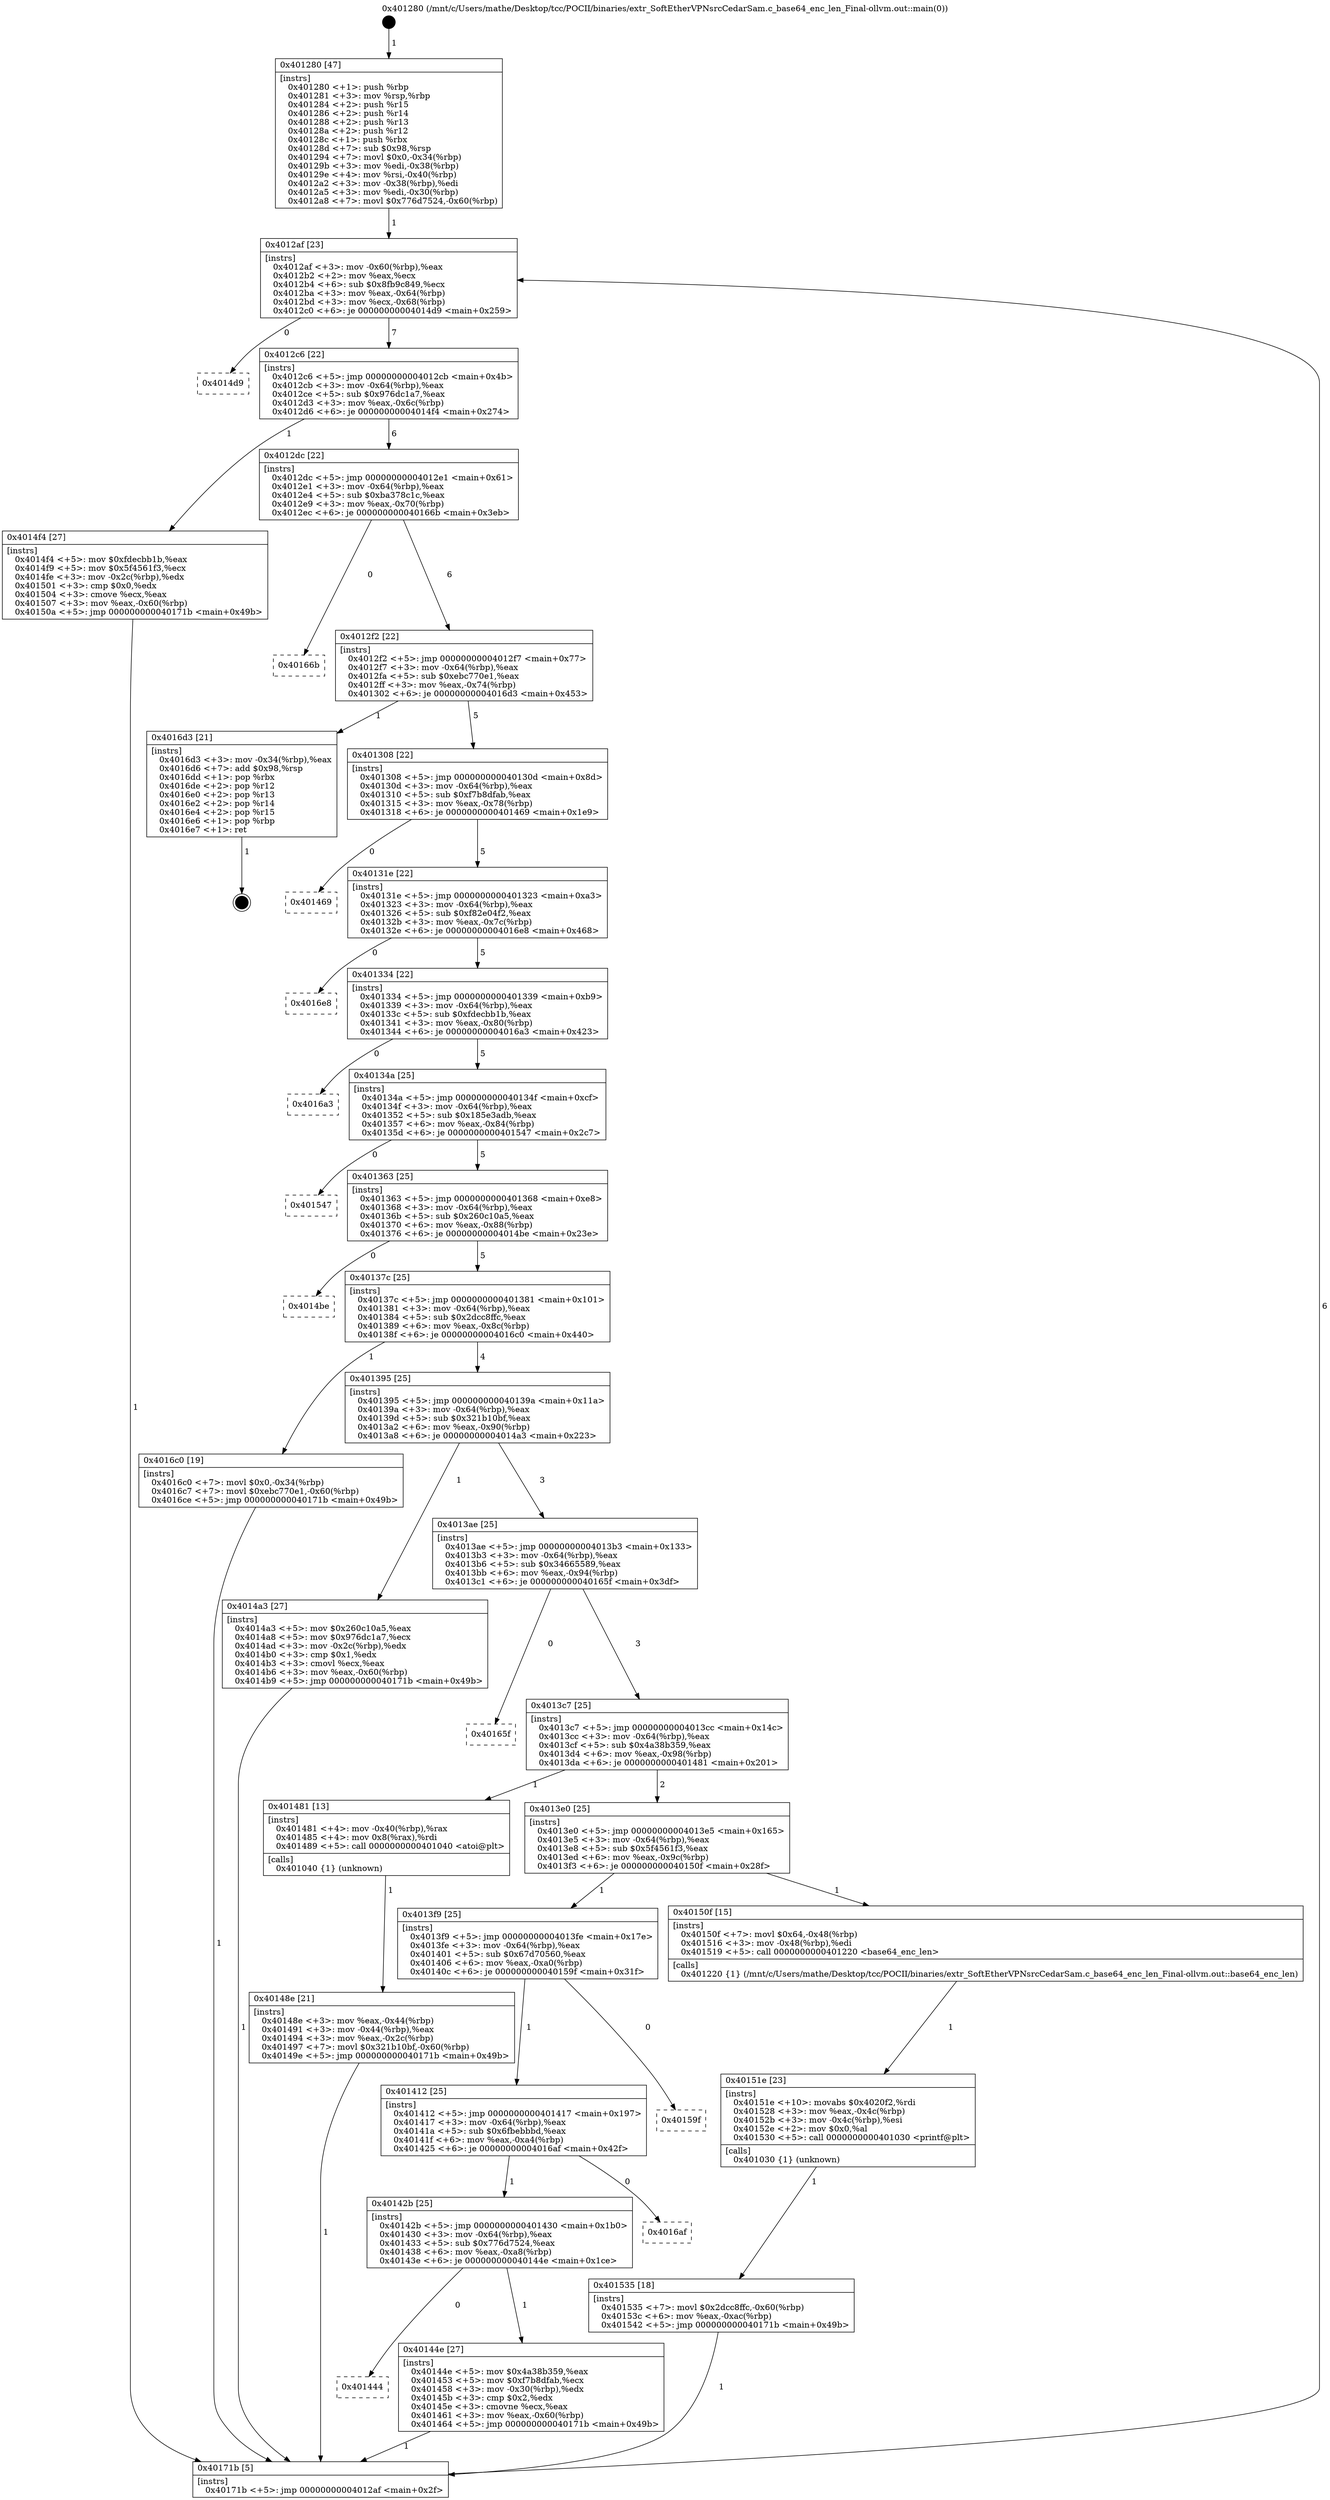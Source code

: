 digraph "0x401280" {
  label = "0x401280 (/mnt/c/Users/mathe/Desktop/tcc/POCII/binaries/extr_SoftEtherVPNsrcCedarSam.c_base64_enc_len_Final-ollvm.out::main(0))"
  labelloc = "t"
  node[shape=record]

  Entry [label="",width=0.3,height=0.3,shape=circle,fillcolor=black,style=filled]
  "0x4012af" [label="{
     0x4012af [23]\l
     | [instrs]\l
     &nbsp;&nbsp;0x4012af \<+3\>: mov -0x60(%rbp),%eax\l
     &nbsp;&nbsp;0x4012b2 \<+2\>: mov %eax,%ecx\l
     &nbsp;&nbsp;0x4012b4 \<+6\>: sub $0x8fb9c849,%ecx\l
     &nbsp;&nbsp;0x4012ba \<+3\>: mov %eax,-0x64(%rbp)\l
     &nbsp;&nbsp;0x4012bd \<+3\>: mov %ecx,-0x68(%rbp)\l
     &nbsp;&nbsp;0x4012c0 \<+6\>: je 00000000004014d9 \<main+0x259\>\l
  }"]
  "0x4014d9" [label="{
     0x4014d9\l
  }", style=dashed]
  "0x4012c6" [label="{
     0x4012c6 [22]\l
     | [instrs]\l
     &nbsp;&nbsp;0x4012c6 \<+5\>: jmp 00000000004012cb \<main+0x4b\>\l
     &nbsp;&nbsp;0x4012cb \<+3\>: mov -0x64(%rbp),%eax\l
     &nbsp;&nbsp;0x4012ce \<+5\>: sub $0x976dc1a7,%eax\l
     &nbsp;&nbsp;0x4012d3 \<+3\>: mov %eax,-0x6c(%rbp)\l
     &nbsp;&nbsp;0x4012d6 \<+6\>: je 00000000004014f4 \<main+0x274\>\l
  }"]
  Exit [label="",width=0.3,height=0.3,shape=circle,fillcolor=black,style=filled,peripheries=2]
  "0x4014f4" [label="{
     0x4014f4 [27]\l
     | [instrs]\l
     &nbsp;&nbsp;0x4014f4 \<+5\>: mov $0xfdecbb1b,%eax\l
     &nbsp;&nbsp;0x4014f9 \<+5\>: mov $0x5f4561f3,%ecx\l
     &nbsp;&nbsp;0x4014fe \<+3\>: mov -0x2c(%rbp),%edx\l
     &nbsp;&nbsp;0x401501 \<+3\>: cmp $0x0,%edx\l
     &nbsp;&nbsp;0x401504 \<+3\>: cmove %ecx,%eax\l
     &nbsp;&nbsp;0x401507 \<+3\>: mov %eax,-0x60(%rbp)\l
     &nbsp;&nbsp;0x40150a \<+5\>: jmp 000000000040171b \<main+0x49b\>\l
  }"]
  "0x4012dc" [label="{
     0x4012dc [22]\l
     | [instrs]\l
     &nbsp;&nbsp;0x4012dc \<+5\>: jmp 00000000004012e1 \<main+0x61\>\l
     &nbsp;&nbsp;0x4012e1 \<+3\>: mov -0x64(%rbp),%eax\l
     &nbsp;&nbsp;0x4012e4 \<+5\>: sub $0xba378c1c,%eax\l
     &nbsp;&nbsp;0x4012e9 \<+3\>: mov %eax,-0x70(%rbp)\l
     &nbsp;&nbsp;0x4012ec \<+6\>: je 000000000040166b \<main+0x3eb\>\l
  }"]
  "0x401535" [label="{
     0x401535 [18]\l
     | [instrs]\l
     &nbsp;&nbsp;0x401535 \<+7\>: movl $0x2dcc8ffc,-0x60(%rbp)\l
     &nbsp;&nbsp;0x40153c \<+6\>: mov %eax,-0xac(%rbp)\l
     &nbsp;&nbsp;0x401542 \<+5\>: jmp 000000000040171b \<main+0x49b\>\l
  }"]
  "0x40166b" [label="{
     0x40166b\l
  }", style=dashed]
  "0x4012f2" [label="{
     0x4012f2 [22]\l
     | [instrs]\l
     &nbsp;&nbsp;0x4012f2 \<+5\>: jmp 00000000004012f7 \<main+0x77\>\l
     &nbsp;&nbsp;0x4012f7 \<+3\>: mov -0x64(%rbp),%eax\l
     &nbsp;&nbsp;0x4012fa \<+5\>: sub $0xebc770e1,%eax\l
     &nbsp;&nbsp;0x4012ff \<+3\>: mov %eax,-0x74(%rbp)\l
     &nbsp;&nbsp;0x401302 \<+6\>: je 00000000004016d3 \<main+0x453\>\l
  }"]
  "0x40151e" [label="{
     0x40151e [23]\l
     | [instrs]\l
     &nbsp;&nbsp;0x40151e \<+10\>: movabs $0x4020f2,%rdi\l
     &nbsp;&nbsp;0x401528 \<+3\>: mov %eax,-0x4c(%rbp)\l
     &nbsp;&nbsp;0x40152b \<+3\>: mov -0x4c(%rbp),%esi\l
     &nbsp;&nbsp;0x40152e \<+2\>: mov $0x0,%al\l
     &nbsp;&nbsp;0x401530 \<+5\>: call 0000000000401030 \<printf@plt\>\l
     | [calls]\l
     &nbsp;&nbsp;0x401030 \{1\} (unknown)\l
  }"]
  "0x4016d3" [label="{
     0x4016d3 [21]\l
     | [instrs]\l
     &nbsp;&nbsp;0x4016d3 \<+3\>: mov -0x34(%rbp),%eax\l
     &nbsp;&nbsp;0x4016d6 \<+7\>: add $0x98,%rsp\l
     &nbsp;&nbsp;0x4016dd \<+1\>: pop %rbx\l
     &nbsp;&nbsp;0x4016de \<+2\>: pop %r12\l
     &nbsp;&nbsp;0x4016e0 \<+2\>: pop %r13\l
     &nbsp;&nbsp;0x4016e2 \<+2\>: pop %r14\l
     &nbsp;&nbsp;0x4016e4 \<+2\>: pop %r15\l
     &nbsp;&nbsp;0x4016e6 \<+1\>: pop %rbp\l
     &nbsp;&nbsp;0x4016e7 \<+1\>: ret\l
  }"]
  "0x401308" [label="{
     0x401308 [22]\l
     | [instrs]\l
     &nbsp;&nbsp;0x401308 \<+5\>: jmp 000000000040130d \<main+0x8d\>\l
     &nbsp;&nbsp;0x40130d \<+3\>: mov -0x64(%rbp),%eax\l
     &nbsp;&nbsp;0x401310 \<+5\>: sub $0xf7b8dfab,%eax\l
     &nbsp;&nbsp;0x401315 \<+3\>: mov %eax,-0x78(%rbp)\l
     &nbsp;&nbsp;0x401318 \<+6\>: je 0000000000401469 \<main+0x1e9\>\l
  }"]
  "0x40148e" [label="{
     0x40148e [21]\l
     | [instrs]\l
     &nbsp;&nbsp;0x40148e \<+3\>: mov %eax,-0x44(%rbp)\l
     &nbsp;&nbsp;0x401491 \<+3\>: mov -0x44(%rbp),%eax\l
     &nbsp;&nbsp;0x401494 \<+3\>: mov %eax,-0x2c(%rbp)\l
     &nbsp;&nbsp;0x401497 \<+7\>: movl $0x321b10bf,-0x60(%rbp)\l
     &nbsp;&nbsp;0x40149e \<+5\>: jmp 000000000040171b \<main+0x49b\>\l
  }"]
  "0x401469" [label="{
     0x401469\l
  }", style=dashed]
  "0x40131e" [label="{
     0x40131e [22]\l
     | [instrs]\l
     &nbsp;&nbsp;0x40131e \<+5\>: jmp 0000000000401323 \<main+0xa3\>\l
     &nbsp;&nbsp;0x401323 \<+3\>: mov -0x64(%rbp),%eax\l
     &nbsp;&nbsp;0x401326 \<+5\>: sub $0xf82e04f2,%eax\l
     &nbsp;&nbsp;0x40132b \<+3\>: mov %eax,-0x7c(%rbp)\l
     &nbsp;&nbsp;0x40132e \<+6\>: je 00000000004016e8 \<main+0x468\>\l
  }"]
  "0x401280" [label="{
     0x401280 [47]\l
     | [instrs]\l
     &nbsp;&nbsp;0x401280 \<+1\>: push %rbp\l
     &nbsp;&nbsp;0x401281 \<+3\>: mov %rsp,%rbp\l
     &nbsp;&nbsp;0x401284 \<+2\>: push %r15\l
     &nbsp;&nbsp;0x401286 \<+2\>: push %r14\l
     &nbsp;&nbsp;0x401288 \<+2\>: push %r13\l
     &nbsp;&nbsp;0x40128a \<+2\>: push %r12\l
     &nbsp;&nbsp;0x40128c \<+1\>: push %rbx\l
     &nbsp;&nbsp;0x40128d \<+7\>: sub $0x98,%rsp\l
     &nbsp;&nbsp;0x401294 \<+7\>: movl $0x0,-0x34(%rbp)\l
     &nbsp;&nbsp;0x40129b \<+3\>: mov %edi,-0x38(%rbp)\l
     &nbsp;&nbsp;0x40129e \<+4\>: mov %rsi,-0x40(%rbp)\l
     &nbsp;&nbsp;0x4012a2 \<+3\>: mov -0x38(%rbp),%edi\l
     &nbsp;&nbsp;0x4012a5 \<+3\>: mov %edi,-0x30(%rbp)\l
     &nbsp;&nbsp;0x4012a8 \<+7\>: movl $0x776d7524,-0x60(%rbp)\l
  }"]
  "0x4016e8" [label="{
     0x4016e8\l
  }", style=dashed]
  "0x401334" [label="{
     0x401334 [22]\l
     | [instrs]\l
     &nbsp;&nbsp;0x401334 \<+5\>: jmp 0000000000401339 \<main+0xb9\>\l
     &nbsp;&nbsp;0x401339 \<+3\>: mov -0x64(%rbp),%eax\l
     &nbsp;&nbsp;0x40133c \<+5\>: sub $0xfdecbb1b,%eax\l
     &nbsp;&nbsp;0x401341 \<+3\>: mov %eax,-0x80(%rbp)\l
     &nbsp;&nbsp;0x401344 \<+6\>: je 00000000004016a3 \<main+0x423\>\l
  }"]
  "0x40171b" [label="{
     0x40171b [5]\l
     | [instrs]\l
     &nbsp;&nbsp;0x40171b \<+5\>: jmp 00000000004012af \<main+0x2f\>\l
  }"]
  "0x4016a3" [label="{
     0x4016a3\l
  }", style=dashed]
  "0x40134a" [label="{
     0x40134a [25]\l
     | [instrs]\l
     &nbsp;&nbsp;0x40134a \<+5\>: jmp 000000000040134f \<main+0xcf\>\l
     &nbsp;&nbsp;0x40134f \<+3\>: mov -0x64(%rbp),%eax\l
     &nbsp;&nbsp;0x401352 \<+5\>: sub $0x185e3adb,%eax\l
     &nbsp;&nbsp;0x401357 \<+6\>: mov %eax,-0x84(%rbp)\l
     &nbsp;&nbsp;0x40135d \<+6\>: je 0000000000401547 \<main+0x2c7\>\l
  }"]
  "0x401444" [label="{
     0x401444\l
  }", style=dashed]
  "0x401547" [label="{
     0x401547\l
  }", style=dashed]
  "0x401363" [label="{
     0x401363 [25]\l
     | [instrs]\l
     &nbsp;&nbsp;0x401363 \<+5\>: jmp 0000000000401368 \<main+0xe8\>\l
     &nbsp;&nbsp;0x401368 \<+3\>: mov -0x64(%rbp),%eax\l
     &nbsp;&nbsp;0x40136b \<+5\>: sub $0x260c10a5,%eax\l
     &nbsp;&nbsp;0x401370 \<+6\>: mov %eax,-0x88(%rbp)\l
     &nbsp;&nbsp;0x401376 \<+6\>: je 00000000004014be \<main+0x23e\>\l
  }"]
  "0x40144e" [label="{
     0x40144e [27]\l
     | [instrs]\l
     &nbsp;&nbsp;0x40144e \<+5\>: mov $0x4a38b359,%eax\l
     &nbsp;&nbsp;0x401453 \<+5\>: mov $0xf7b8dfab,%ecx\l
     &nbsp;&nbsp;0x401458 \<+3\>: mov -0x30(%rbp),%edx\l
     &nbsp;&nbsp;0x40145b \<+3\>: cmp $0x2,%edx\l
     &nbsp;&nbsp;0x40145e \<+3\>: cmovne %ecx,%eax\l
     &nbsp;&nbsp;0x401461 \<+3\>: mov %eax,-0x60(%rbp)\l
     &nbsp;&nbsp;0x401464 \<+5\>: jmp 000000000040171b \<main+0x49b\>\l
  }"]
  "0x4014be" [label="{
     0x4014be\l
  }", style=dashed]
  "0x40137c" [label="{
     0x40137c [25]\l
     | [instrs]\l
     &nbsp;&nbsp;0x40137c \<+5\>: jmp 0000000000401381 \<main+0x101\>\l
     &nbsp;&nbsp;0x401381 \<+3\>: mov -0x64(%rbp),%eax\l
     &nbsp;&nbsp;0x401384 \<+5\>: sub $0x2dcc8ffc,%eax\l
     &nbsp;&nbsp;0x401389 \<+6\>: mov %eax,-0x8c(%rbp)\l
     &nbsp;&nbsp;0x40138f \<+6\>: je 00000000004016c0 \<main+0x440\>\l
  }"]
  "0x40142b" [label="{
     0x40142b [25]\l
     | [instrs]\l
     &nbsp;&nbsp;0x40142b \<+5\>: jmp 0000000000401430 \<main+0x1b0\>\l
     &nbsp;&nbsp;0x401430 \<+3\>: mov -0x64(%rbp),%eax\l
     &nbsp;&nbsp;0x401433 \<+5\>: sub $0x776d7524,%eax\l
     &nbsp;&nbsp;0x401438 \<+6\>: mov %eax,-0xa8(%rbp)\l
     &nbsp;&nbsp;0x40143e \<+6\>: je 000000000040144e \<main+0x1ce\>\l
  }"]
  "0x4016c0" [label="{
     0x4016c0 [19]\l
     | [instrs]\l
     &nbsp;&nbsp;0x4016c0 \<+7\>: movl $0x0,-0x34(%rbp)\l
     &nbsp;&nbsp;0x4016c7 \<+7\>: movl $0xebc770e1,-0x60(%rbp)\l
     &nbsp;&nbsp;0x4016ce \<+5\>: jmp 000000000040171b \<main+0x49b\>\l
  }"]
  "0x401395" [label="{
     0x401395 [25]\l
     | [instrs]\l
     &nbsp;&nbsp;0x401395 \<+5\>: jmp 000000000040139a \<main+0x11a\>\l
     &nbsp;&nbsp;0x40139a \<+3\>: mov -0x64(%rbp),%eax\l
     &nbsp;&nbsp;0x40139d \<+5\>: sub $0x321b10bf,%eax\l
     &nbsp;&nbsp;0x4013a2 \<+6\>: mov %eax,-0x90(%rbp)\l
     &nbsp;&nbsp;0x4013a8 \<+6\>: je 00000000004014a3 \<main+0x223\>\l
  }"]
  "0x4016af" [label="{
     0x4016af\l
  }", style=dashed]
  "0x4014a3" [label="{
     0x4014a3 [27]\l
     | [instrs]\l
     &nbsp;&nbsp;0x4014a3 \<+5\>: mov $0x260c10a5,%eax\l
     &nbsp;&nbsp;0x4014a8 \<+5\>: mov $0x976dc1a7,%ecx\l
     &nbsp;&nbsp;0x4014ad \<+3\>: mov -0x2c(%rbp),%edx\l
     &nbsp;&nbsp;0x4014b0 \<+3\>: cmp $0x1,%edx\l
     &nbsp;&nbsp;0x4014b3 \<+3\>: cmovl %ecx,%eax\l
     &nbsp;&nbsp;0x4014b6 \<+3\>: mov %eax,-0x60(%rbp)\l
     &nbsp;&nbsp;0x4014b9 \<+5\>: jmp 000000000040171b \<main+0x49b\>\l
  }"]
  "0x4013ae" [label="{
     0x4013ae [25]\l
     | [instrs]\l
     &nbsp;&nbsp;0x4013ae \<+5\>: jmp 00000000004013b3 \<main+0x133\>\l
     &nbsp;&nbsp;0x4013b3 \<+3\>: mov -0x64(%rbp),%eax\l
     &nbsp;&nbsp;0x4013b6 \<+5\>: sub $0x34665589,%eax\l
     &nbsp;&nbsp;0x4013bb \<+6\>: mov %eax,-0x94(%rbp)\l
     &nbsp;&nbsp;0x4013c1 \<+6\>: je 000000000040165f \<main+0x3df\>\l
  }"]
  "0x401412" [label="{
     0x401412 [25]\l
     | [instrs]\l
     &nbsp;&nbsp;0x401412 \<+5\>: jmp 0000000000401417 \<main+0x197\>\l
     &nbsp;&nbsp;0x401417 \<+3\>: mov -0x64(%rbp),%eax\l
     &nbsp;&nbsp;0x40141a \<+5\>: sub $0x6fbebbbd,%eax\l
     &nbsp;&nbsp;0x40141f \<+6\>: mov %eax,-0xa4(%rbp)\l
     &nbsp;&nbsp;0x401425 \<+6\>: je 00000000004016af \<main+0x42f\>\l
  }"]
  "0x40165f" [label="{
     0x40165f\l
  }", style=dashed]
  "0x4013c7" [label="{
     0x4013c7 [25]\l
     | [instrs]\l
     &nbsp;&nbsp;0x4013c7 \<+5\>: jmp 00000000004013cc \<main+0x14c\>\l
     &nbsp;&nbsp;0x4013cc \<+3\>: mov -0x64(%rbp),%eax\l
     &nbsp;&nbsp;0x4013cf \<+5\>: sub $0x4a38b359,%eax\l
     &nbsp;&nbsp;0x4013d4 \<+6\>: mov %eax,-0x98(%rbp)\l
     &nbsp;&nbsp;0x4013da \<+6\>: je 0000000000401481 \<main+0x201\>\l
  }"]
  "0x40159f" [label="{
     0x40159f\l
  }", style=dashed]
  "0x401481" [label="{
     0x401481 [13]\l
     | [instrs]\l
     &nbsp;&nbsp;0x401481 \<+4\>: mov -0x40(%rbp),%rax\l
     &nbsp;&nbsp;0x401485 \<+4\>: mov 0x8(%rax),%rdi\l
     &nbsp;&nbsp;0x401489 \<+5\>: call 0000000000401040 \<atoi@plt\>\l
     | [calls]\l
     &nbsp;&nbsp;0x401040 \{1\} (unknown)\l
  }"]
  "0x4013e0" [label="{
     0x4013e0 [25]\l
     | [instrs]\l
     &nbsp;&nbsp;0x4013e0 \<+5\>: jmp 00000000004013e5 \<main+0x165\>\l
     &nbsp;&nbsp;0x4013e5 \<+3\>: mov -0x64(%rbp),%eax\l
     &nbsp;&nbsp;0x4013e8 \<+5\>: sub $0x5f4561f3,%eax\l
     &nbsp;&nbsp;0x4013ed \<+6\>: mov %eax,-0x9c(%rbp)\l
     &nbsp;&nbsp;0x4013f3 \<+6\>: je 000000000040150f \<main+0x28f\>\l
  }"]
  "0x4013f9" [label="{
     0x4013f9 [25]\l
     | [instrs]\l
     &nbsp;&nbsp;0x4013f9 \<+5\>: jmp 00000000004013fe \<main+0x17e\>\l
     &nbsp;&nbsp;0x4013fe \<+3\>: mov -0x64(%rbp),%eax\l
     &nbsp;&nbsp;0x401401 \<+5\>: sub $0x67d70560,%eax\l
     &nbsp;&nbsp;0x401406 \<+6\>: mov %eax,-0xa0(%rbp)\l
     &nbsp;&nbsp;0x40140c \<+6\>: je 000000000040159f \<main+0x31f\>\l
  }"]
  "0x40150f" [label="{
     0x40150f [15]\l
     | [instrs]\l
     &nbsp;&nbsp;0x40150f \<+7\>: movl $0x64,-0x48(%rbp)\l
     &nbsp;&nbsp;0x401516 \<+3\>: mov -0x48(%rbp),%edi\l
     &nbsp;&nbsp;0x401519 \<+5\>: call 0000000000401220 \<base64_enc_len\>\l
     | [calls]\l
     &nbsp;&nbsp;0x401220 \{1\} (/mnt/c/Users/mathe/Desktop/tcc/POCII/binaries/extr_SoftEtherVPNsrcCedarSam.c_base64_enc_len_Final-ollvm.out::base64_enc_len)\l
  }"]
  Entry -> "0x401280" [label=" 1"]
  "0x4012af" -> "0x4014d9" [label=" 0"]
  "0x4012af" -> "0x4012c6" [label=" 7"]
  "0x4016d3" -> Exit [label=" 1"]
  "0x4012c6" -> "0x4014f4" [label=" 1"]
  "0x4012c6" -> "0x4012dc" [label=" 6"]
  "0x4016c0" -> "0x40171b" [label=" 1"]
  "0x4012dc" -> "0x40166b" [label=" 0"]
  "0x4012dc" -> "0x4012f2" [label=" 6"]
  "0x401535" -> "0x40171b" [label=" 1"]
  "0x4012f2" -> "0x4016d3" [label=" 1"]
  "0x4012f2" -> "0x401308" [label=" 5"]
  "0x40151e" -> "0x401535" [label=" 1"]
  "0x401308" -> "0x401469" [label=" 0"]
  "0x401308" -> "0x40131e" [label=" 5"]
  "0x40150f" -> "0x40151e" [label=" 1"]
  "0x40131e" -> "0x4016e8" [label=" 0"]
  "0x40131e" -> "0x401334" [label=" 5"]
  "0x4014f4" -> "0x40171b" [label=" 1"]
  "0x401334" -> "0x4016a3" [label=" 0"]
  "0x401334" -> "0x40134a" [label=" 5"]
  "0x4014a3" -> "0x40171b" [label=" 1"]
  "0x40134a" -> "0x401547" [label=" 0"]
  "0x40134a" -> "0x401363" [label=" 5"]
  "0x40148e" -> "0x40171b" [label=" 1"]
  "0x401363" -> "0x4014be" [label=" 0"]
  "0x401363" -> "0x40137c" [label=" 5"]
  "0x401481" -> "0x40148e" [label=" 1"]
  "0x40137c" -> "0x4016c0" [label=" 1"]
  "0x40137c" -> "0x401395" [label=" 4"]
  "0x401280" -> "0x4012af" [label=" 1"]
  "0x401395" -> "0x4014a3" [label=" 1"]
  "0x401395" -> "0x4013ae" [label=" 3"]
  "0x40144e" -> "0x40171b" [label=" 1"]
  "0x4013ae" -> "0x40165f" [label=" 0"]
  "0x4013ae" -> "0x4013c7" [label=" 3"]
  "0x40142b" -> "0x40144e" [label=" 1"]
  "0x4013c7" -> "0x401481" [label=" 1"]
  "0x4013c7" -> "0x4013e0" [label=" 2"]
  "0x40171b" -> "0x4012af" [label=" 6"]
  "0x4013e0" -> "0x40150f" [label=" 1"]
  "0x4013e0" -> "0x4013f9" [label=" 1"]
  "0x401412" -> "0x40142b" [label=" 1"]
  "0x4013f9" -> "0x40159f" [label=" 0"]
  "0x4013f9" -> "0x401412" [label=" 1"]
  "0x40142b" -> "0x401444" [label=" 0"]
  "0x401412" -> "0x4016af" [label=" 0"]
}
